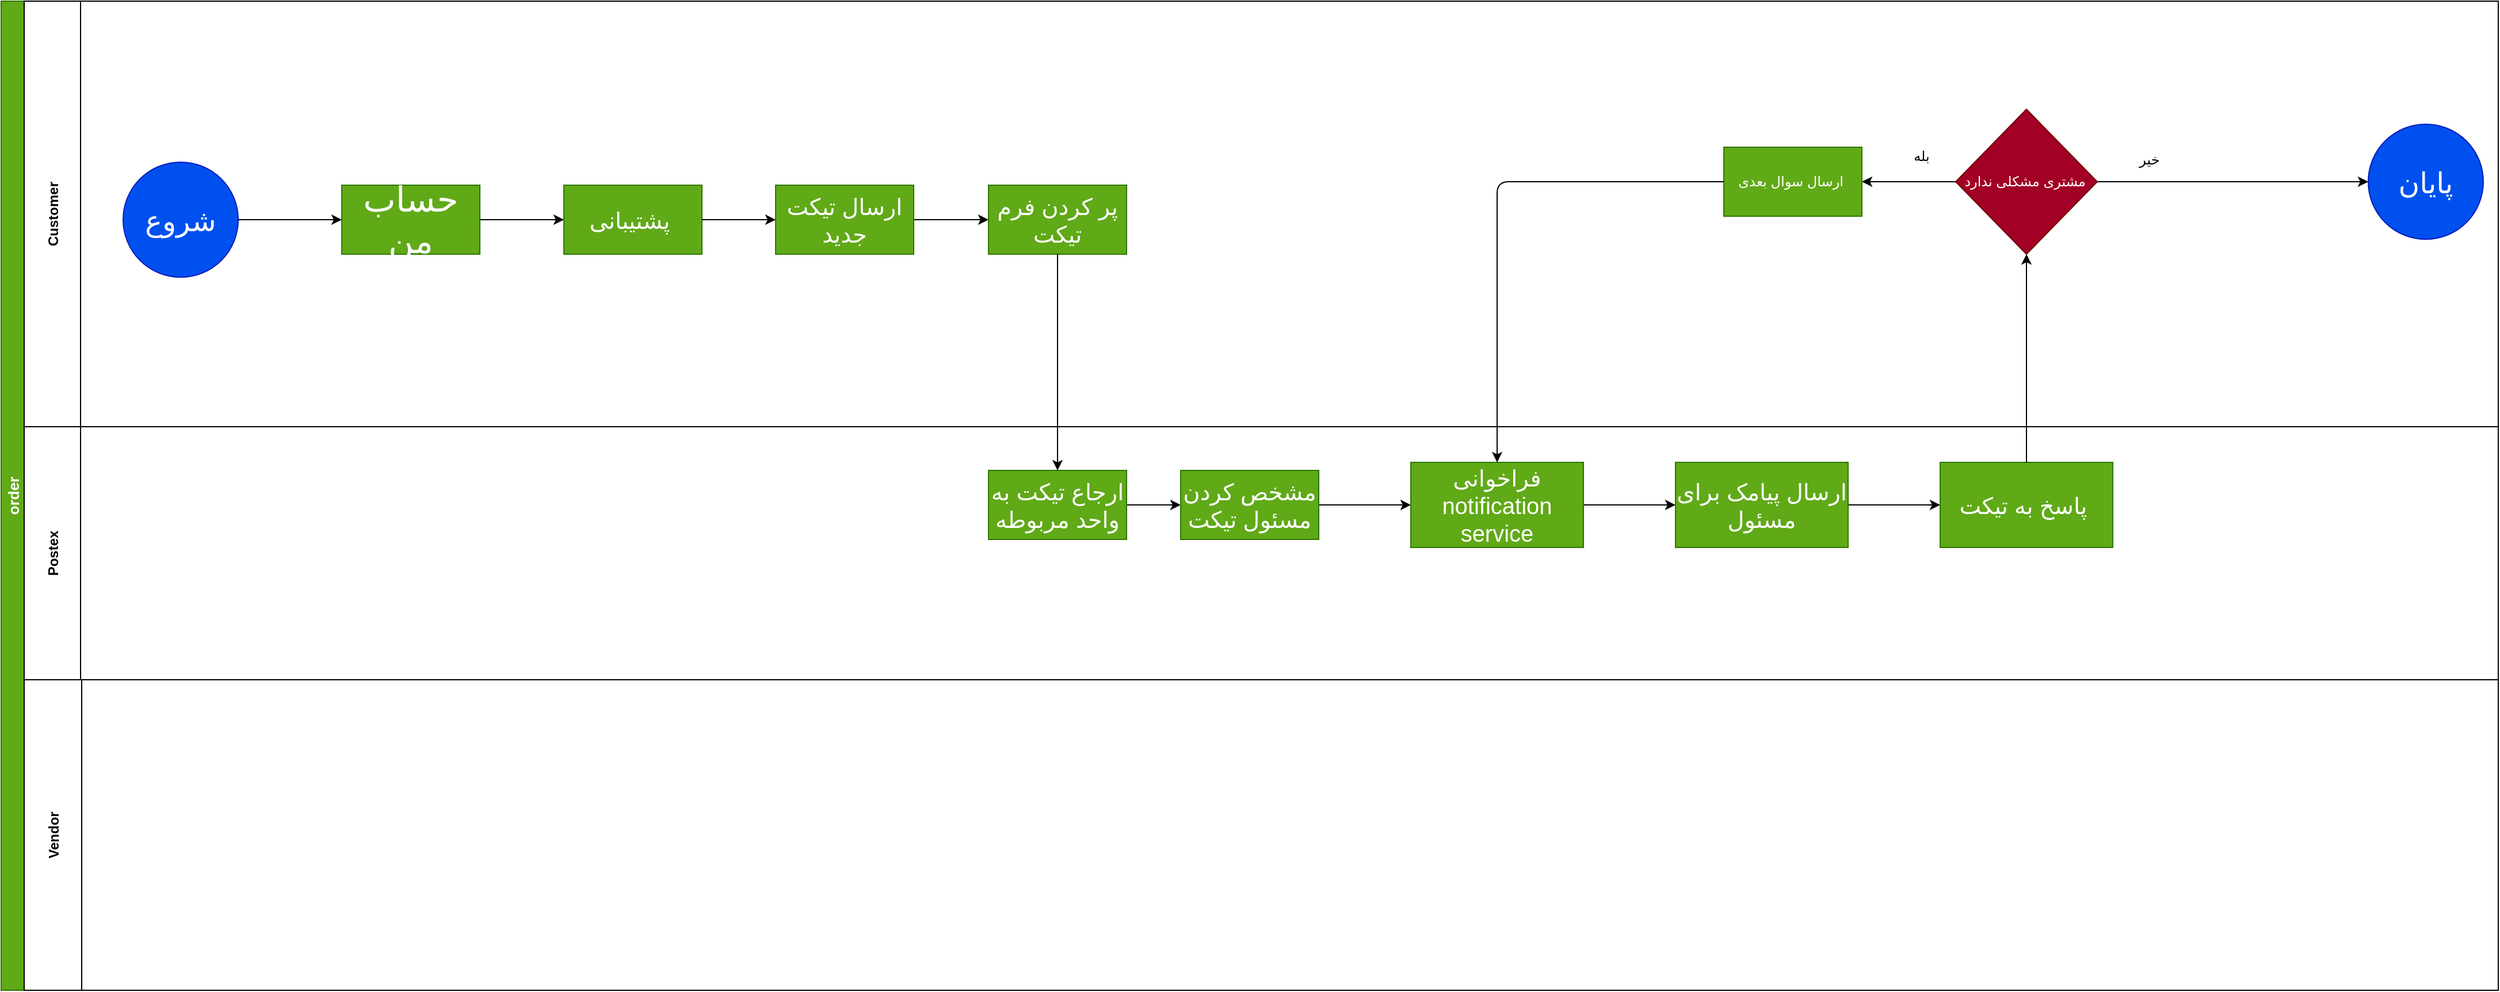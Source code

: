 <mxfile>
    <diagram id="H_5v4_dxa1Rt6mgXn0Bk" name="Page-1">
        <mxGraphModel dx="1410" dy="810" grid="0" gridSize="10" guides="1" tooltips="1" connect="1" arrows="1" fold="1" page="1" pageScale="1" pageWidth="2336" pageHeight="1654" math="0" shadow="0">
            <root>
                <mxCell id="0"/>
                <mxCell id="1" parent="0"/>
                <mxCell id="2" value="order" style="swimlane;childLayout=stackLayout;resizeParent=1;resizeParentMax=0;horizontal=0;startSize=20;horizontalStack=0;fillColor=#60a917;strokeColor=#2D7600;fontColor=#ffffff;fontSize=13;" parent="1" vertex="1">
                    <mxGeometry x="83" y="80" width="2170" height="860" as="geometry"/>
                </mxCell>
                <mxCell id="3" value="Customer" style="swimlane;startSize=49;horizontal=0;fillColor=default;" parent="2" vertex="1">
                    <mxGeometry x="20" width="2150" height="370" as="geometry"/>
                </mxCell>
                <mxCell id="93" value="" style="edgeStyle=none;html=1;" edge="1" parent="3" source="78" target="92">
                    <mxGeometry relative="1" as="geometry"/>
                </mxCell>
                <mxCell id="78" value="&lt;font style=&quot;font-size: 20px&quot;&gt;ارسال تیکت جدید&lt;/font&gt;" style="whiteSpace=wrap;html=1;fillColor=#60a917;strokeColor=#2D7600;fontColor=#ffffff;" parent="3" vertex="1">
                    <mxGeometry x="653" y="160" width="120" height="60" as="geometry"/>
                </mxCell>
                <mxCell id="4" value="&lt;font style=&quot;font-size: 25px&quot;&gt;شروع&lt;/font&gt;" style="ellipse;whiteSpace=wrap;html=1;aspect=fixed;fillColor=#0050ef;strokeColor=#001DBC;fontColor=#ffffff;" parent="3" vertex="1">
                    <mxGeometry x="86" y="140" width="100" height="100" as="geometry"/>
                </mxCell>
                <mxCell id="74" value="&lt;span style=&quot;font-size: 30px&quot;&gt;حساب من&lt;/span&gt;" style="whiteSpace=wrap;html=1;fillColor=#60a917;strokeColor=#2D7600;fontColor=#ffffff;" parent="3" vertex="1">
                    <mxGeometry x="276" y="160" width="120" height="60" as="geometry"/>
                </mxCell>
                <mxCell id="75" value="" style="edgeStyle=none;html=1;" parent="3" source="4" target="74" edge="1">
                    <mxGeometry relative="1" as="geometry"/>
                </mxCell>
                <mxCell id="76" value="&lt;font style=&quot;font-size: 20px&quot;&gt;پشتیبانی&amp;nbsp;&lt;/font&gt;" style="whiteSpace=wrap;html=1;fillColor=#60a917;strokeColor=#2D7600;fontColor=#ffffff;" parent="3" vertex="1">
                    <mxGeometry x="469" y="160" width="120" height="60" as="geometry"/>
                </mxCell>
                <mxCell id="79" value="" style="edgeStyle=orthogonalEdgeStyle;html=1;fontSize=20;" parent="3" source="76" target="78" edge="1">
                    <mxGeometry relative="1" as="geometry"/>
                </mxCell>
                <mxCell id="77" value="" style="edgeStyle=none;html=1;fontSize=30;" parent="3" source="74" target="76" edge="1">
                    <mxGeometry relative="1" as="geometry"/>
                </mxCell>
                <mxCell id="92" value="&lt;font style=&quot;font-size: 20px&quot;&gt;پر کردن فرم تیکت&lt;/font&gt;" style="whiteSpace=wrap;html=1;fillColor=#60a917;strokeColor=#2D7600;fontColor=#ffffff;" vertex="1" parent="3">
                    <mxGeometry x="838" y="160" width="120" height="60" as="geometry"/>
                </mxCell>
                <mxCell id="29" value="&lt;font style=&quot;font-size: 25px&quot;&gt;پایان&lt;/font&gt;" style="ellipse;whiteSpace=wrap;html=1;aspect=fixed;fillColor=#0050ef;strokeColor=#001DBC;fontColor=#ffffff;" parent="3" vertex="1">
                    <mxGeometry x="2037" y="107" width="100" height="100" as="geometry"/>
                </mxCell>
                <mxCell id="105" style="edgeStyle=none;html=1;exitX=1;exitY=0.5;exitDx=0;exitDy=0;" edge="1" parent="3" source="101" target="29">
                    <mxGeometry relative="1" as="geometry"/>
                </mxCell>
                <mxCell id="107" value="" style="edgeStyle=none;html=1;" edge="1" parent="3" source="101" target="106">
                    <mxGeometry relative="1" as="geometry"/>
                </mxCell>
                <mxCell id="101" value="مشتری مشکلی ندارد&amp;nbsp;" style="rhombus;whiteSpace=wrap;html=1;fillColor=#a20025;strokeColor=#6F0000;fontColor=#ffffff;" vertex="1" parent="3">
                    <mxGeometry x="1678.5" y="94" width="123" height="126" as="geometry"/>
                </mxCell>
                <mxCell id="106" value="ارسال سوال بعدی&amp;nbsp;" style="whiteSpace=wrap;html=1;fillColor=#60a917;strokeColor=#2D7600;fontColor=#ffffff;" vertex="1" parent="3">
                    <mxGeometry x="1477" y="127" width="120" height="60" as="geometry"/>
                </mxCell>
                <mxCell id="109" value="خیر" style="text;html=1;strokeColor=none;fillColor=none;align=center;verticalAlign=middle;whiteSpace=wrap;rounded=0;" vertex="1" parent="3">
                    <mxGeometry x="1817" y="123" width="60" height="30" as="geometry"/>
                </mxCell>
                <mxCell id="110" value="بله" style="text;html=1;strokeColor=none;fillColor=none;align=center;verticalAlign=middle;whiteSpace=wrap;rounded=0;" vertex="1" parent="3">
                    <mxGeometry x="1618.5" y="120" width="60" height="30" as="geometry"/>
                </mxCell>
                <mxCell id="5" value="Postex" style="swimlane;startSize=49;horizontal=0;" parent="2" vertex="1">
                    <mxGeometry x="20" y="370" width="2150" height="220" as="geometry"/>
                </mxCell>
                <mxCell id="85" value="" style="edgeStyle=orthogonalEdgeStyle;html=1;fontSize=20;" parent="5" source="82" target="84" edge="1">
                    <mxGeometry relative="1" as="geometry"/>
                </mxCell>
                <mxCell id="82" value="&lt;font style=&quot;font-size: 20px&quot;&gt;ارجاع تیکت به واحد مربوطه&lt;/font&gt;" style="whiteSpace=wrap;html=1;fillColor=#60a917;strokeColor=#2D7600;fontColor=#ffffff;" parent="5" vertex="1">
                    <mxGeometry x="838" y="38" width="120" height="60" as="geometry"/>
                </mxCell>
                <mxCell id="96" value="" style="edgeStyle=none;html=1;" edge="1" parent="5" source="84" target="95">
                    <mxGeometry relative="1" as="geometry"/>
                </mxCell>
                <mxCell id="84" value="&lt;font style=&quot;font-size: 20px&quot;&gt;مشخص کردن مسئول تیکت&lt;/font&gt;" style="whiteSpace=wrap;html=1;fillColor=#60a917;strokeColor=#2D7600;fontColor=#ffffff;" parent="5" vertex="1">
                    <mxGeometry x="1005" y="38" width="120" height="60" as="geometry"/>
                </mxCell>
                <mxCell id="98" value="" style="edgeStyle=none;html=1;" edge="1" parent="5" source="95" target="97">
                    <mxGeometry relative="1" as="geometry"/>
                </mxCell>
                <mxCell id="95" value="&lt;font style=&quot;font-size: 20px&quot;&gt;فراخوانی notification service&lt;/font&gt;" style="whiteSpace=wrap;html=1;fillColor=#60a917;strokeColor=#2D7600;fontColor=#ffffff;" vertex="1" parent="5">
                    <mxGeometry x="1205" y="31" width="150" height="74" as="geometry"/>
                </mxCell>
                <mxCell id="100" value="" style="edgeStyle=none;html=1;" edge="1" parent="5" source="97" target="99">
                    <mxGeometry relative="1" as="geometry"/>
                </mxCell>
                <mxCell id="97" value="&lt;span style=&quot;font-size: 20px&quot;&gt;ارسال پیامک برای مسئول&lt;/span&gt;" style="whiteSpace=wrap;html=1;fillColor=#60a917;strokeColor=#2D7600;fontColor=#ffffff;" vertex="1" parent="5">
                    <mxGeometry x="1435" y="31" width="150" height="74" as="geometry"/>
                </mxCell>
                <mxCell id="99" value="&lt;span style=&quot;font-size: 20px&quot;&gt;پاسخ به تیکت&amp;nbsp;&lt;/span&gt;" style="whiteSpace=wrap;html=1;fillColor=#60a917;strokeColor=#2D7600;fontColor=#ffffff;" vertex="1" parent="5">
                    <mxGeometry x="1665" y="31" width="150" height="74" as="geometry"/>
                </mxCell>
                <mxCell id="6" value="Vendor" style="swimlane;startSize=50;horizontal=0;" parent="2" vertex="1">
                    <mxGeometry x="20" y="590" width="2150" height="270" as="geometry"/>
                </mxCell>
                <mxCell id="94" style="edgeStyle=none;html=1;exitX=0.5;exitY=1;exitDx=0;exitDy=0;" edge="1" parent="2" source="92" target="82">
                    <mxGeometry relative="1" as="geometry"/>
                </mxCell>
                <mxCell id="102" value="" style="edgeStyle=none;html=1;" edge="1" parent="2" source="99" target="101">
                    <mxGeometry relative="1" as="geometry"/>
                </mxCell>
                <mxCell id="108" style="edgeStyle=orthogonalEdgeStyle;html=1;exitX=0;exitY=0.5;exitDx=0;exitDy=0;" edge="1" parent="2" source="106" target="95">
                    <mxGeometry relative="1" as="geometry"/>
                </mxCell>
            </root>
        </mxGraphModel>
    </diagram>
</mxfile>